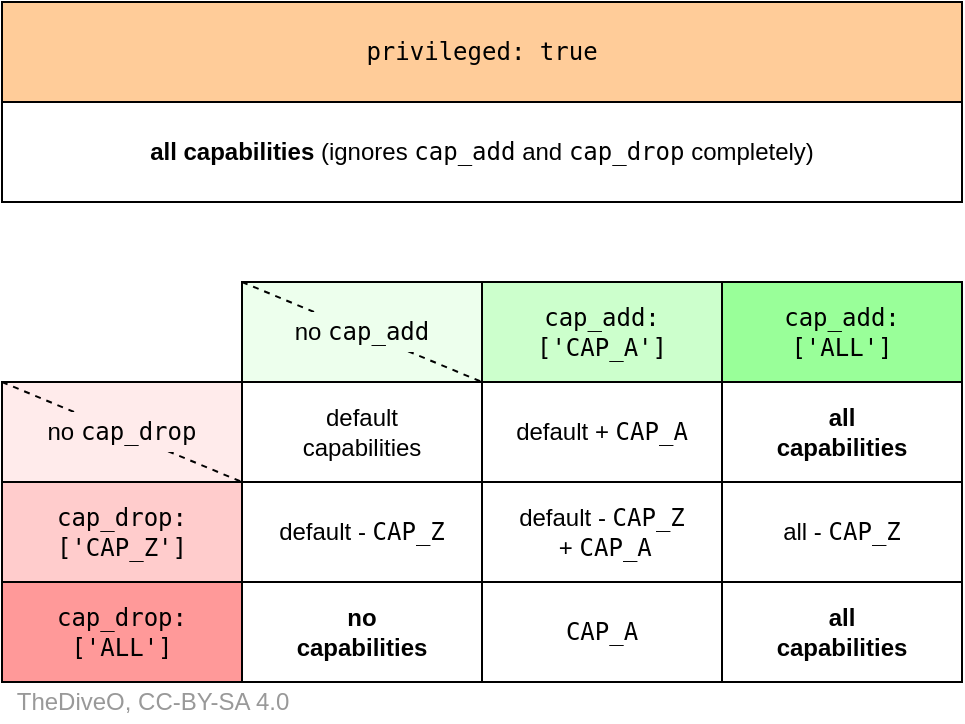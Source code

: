 <mxfile>
    <diagram id="xxXQhpsO8CIIqTGJruQP" name="Page-1">
        <mxGraphModel dx="315" dy="444" grid="1" gridSize="10" guides="1" tooltips="1" connect="1" arrows="1" fold="1" page="1" pageScale="1" pageWidth="720" pageHeight="560" math="0" shadow="0">
            <root>
                <mxCell id="0"/>
                <mxCell id="1" parent="0"/>
                <mxCell id="FxhufUaBj3sl9I_H6THa-2" value="default&lt;br&gt;capabilities" style="rounded=0;whiteSpace=wrap;html=1;" parent="1" vertex="1">
                    <mxGeometry x="120" y="190" width="120" height="50" as="geometry"/>
                </mxCell>
                <mxCell id="FxhufUaBj3sl9I_H6THa-3" value="" style="rounded=0;whiteSpace=wrap;html=1;fillColor=#EDFFED;" parent="1" vertex="1">
                    <mxGeometry x="120" y="140" width="120" height="50" as="geometry"/>
                </mxCell>
                <mxCell id="FxhufUaBj3sl9I_H6THa-4" value="&lt;font face=&quot;monospace&quot;&gt;cap_add:&lt;br&gt;['CAP_A']&lt;/font&gt;" style="rounded=0;whiteSpace=wrap;html=1;fillColor=#CCFFCC;" parent="1" vertex="1">
                    <mxGeometry x="240" y="140" width="120" height="50" as="geometry"/>
                </mxCell>
                <mxCell id="FxhufUaBj3sl9I_H6THa-6" value="default + &lt;font face=&quot;monospace&quot;&gt;CAP_A&lt;/font&gt;" style="rounded=0;whiteSpace=wrap;html=1;" parent="1" vertex="1">
                    <mxGeometry x="240" y="190" width="120" height="50" as="geometry"/>
                </mxCell>
                <mxCell id="FxhufUaBj3sl9I_H6THa-7" value="&lt;font face=&quot;monospace&quot;&gt;cap_add:&lt;br&gt;['ALL']&lt;/font&gt;" style="rounded=0;whiteSpace=wrap;html=1;fillColor=#99FF99;" parent="1" vertex="1">
                    <mxGeometry x="360" y="140" width="120" height="50" as="geometry"/>
                </mxCell>
                <mxCell id="FxhufUaBj3sl9I_H6THa-8" value="" style="rounded=0;whiteSpace=wrap;html=1;fillColor=#FFEBEB;" parent="1" vertex="1">
                    <mxGeometry y="190" width="120" height="50" as="geometry"/>
                </mxCell>
                <mxCell id="FxhufUaBj3sl9I_H6THa-9" value="" style="endArrow=none;html=1;rounded=0;fontFamily=monospace;exitX=0;exitY=0;exitDx=0;exitDy=0;entryX=1;entryY=0;entryDx=0;entryDy=0;dashed=1;" parent="1" source="FxhufUaBj3sl9I_H6THa-8" edge="1">
                    <mxGeometry width="50" height="50" relative="1" as="geometry">
                        <mxPoint x="190" y="420" as="sourcePoint"/>
                        <mxPoint x="120" y="240.0" as="targetPoint"/>
                    </mxGeometry>
                </mxCell>
                <mxCell id="FxhufUaBj3sl9I_H6THa-10" value="&lt;font face=&quot;monospace&quot;&gt;cap_drop:&lt;br&gt;['CAP_Z']&lt;/font&gt;" style="rounded=0;whiteSpace=wrap;html=1;fillColor=#FFCCCC;" parent="1" vertex="1">
                    <mxGeometry y="240" width="120" height="50" as="geometry"/>
                </mxCell>
                <mxCell id="FxhufUaBj3sl9I_H6THa-11" value="&lt;font face=&quot;monospace&quot;&gt;cap_drop:&lt;br&gt;['ALL']&lt;/font&gt;" style="rounded=0;whiteSpace=wrap;html=1;fillColor=#FF9999;" parent="1" vertex="1">
                    <mxGeometry y="290" width="120" height="50" as="geometry"/>
                </mxCell>
                <mxCell id="FxhufUaBj3sl9I_H6THa-12" value="&lt;b&gt;all&lt;br&gt;capabilities&lt;/b&gt;" style="rounded=0;whiteSpace=wrap;html=1;" parent="1" vertex="1">
                    <mxGeometry x="360" y="190" width="120" height="50" as="geometry"/>
                </mxCell>
                <mxCell id="FxhufUaBj3sl9I_H6THa-13" value="&lt;b&gt;all&lt;br&gt;capabilities&lt;/b&gt;" style="rounded=0;whiteSpace=wrap;html=1;fillColor=#FFFFFF;" parent="1" vertex="1">
                    <mxGeometry x="360" y="290" width="120" height="50" as="geometry"/>
                </mxCell>
                <mxCell id="FxhufUaBj3sl9I_H6THa-14" value="&lt;b&gt;no&lt;br&gt;capabilities&lt;/b&gt;" style="rounded=0;whiteSpace=wrap;html=1;" parent="1" vertex="1">
                    <mxGeometry x="120" y="290" width="120" height="50" as="geometry"/>
                </mxCell>
                <mxCell id="FxhufUaBj3sl9I_H6THa-15" value="&lt;font face=&quot;monospace&quot;&gt;CAP_A&lt;/font&gt;" style="rounded=0;whiteSpace=wrap;html=1;" parent="1" vertex="1">
                    <mxGeometry x="240" y="290" width="120" height="50" as="geometry"/>
                </mxCell>
                <mxCell id="FxhufUaBj3sl9I_H6THa-16" value="default -&amp;nbsp;&lt;font face=&quot;monospace&quot;&gt;CAP_Z&lt;/font&gt;" style="rounded=0;whiteSpace=wrap;html=1;" parent="1" vertex="1">
                    <mxGeometry x="120" y="240" width="120" height="50" as="geometry"/>
                </mxCell>
                <mxCell id="FxhufUaBj3sl9I_H6THa-17" value="default -&amp;nbsp;&lt;span style=&quot;font-family: monospace&quot;&gt;CAP_Z&lt;/span&gt;&lt;br&gt;&amp;nbsp;+&amp;nbsp;&lt;font face=&quot;monospace&quot;&gt;CAP_A&lt;/font&gt;" style="rounded=0;whiteSpace=wrap;html=1;" parent="1" vertex="1">
                    <mxGeometry x="240" y="240" width="120" height="50" as="geometry"/>
                </mxCell>
                <mxCell id="FxhufUaBj3sl9I_H6THa-18" value="all -&amp;nbsp;&lt;font face=&quot;monospace&quot;&gt;CAP_Z&lt;/font&gt;" style="rounded=0;whiteSpace=wrap;html=1;" parent="1" vertex="1">
                    <mxGeometry x="360" y="240" width="120" height="50" as="geometry"/>
                </mxCell>
                <mxCell id="FxhufUaBj3sl9I_H6THa-19" value="&lt;font face=&quot;monospace&quot;&gt;privileged: true&lt;/font&gt;" style="rounded=0;whiteSpace=wrap;html=1;fillColor=#FFCC99;" parent="1" vertex="1">
                    <mxGeometry width="480" height="50" as="geometry"/>
                </mxCell>
                <mxCell id="FxhufUaBj3sl9I_H6THa-20" value="&lt;b&gt;all capabilities&lt;/b&gt; (ignores &lt;font face=&quot;monospace&quot;&gt;cap_add&lt;/font&gt; and &lt;font face=&quot;monospace&quot;&gt;cap_drop&lt;/font&gt; completely)" style="rounded=0;whiteSpace=wrap;html=1;" parent="1" vertex="1">
                    <mxGeometry y="50" width="480" height="50" as="geometry"/>
                </mxCell>
                <mxCell id="90SJg4g6pCN0UQmAiP3m-1" value="TheDiveO, CC-BY-SA 4.0" style="text;html=1;resizable=0;autosize=1;align=center;verticalAlign=middle;points=[];fillColor=none;strokeColor=none;rounded=0;fontColor=#999999;" parent="1" vertex="1">
                    <mxGeometry y="340" width="150" height="20" as="geometry"/>
                </mxCell>
                <mxCell id="3" value="no&amp;nbsp;&lt;font face=&quot;monospace&quot;&gt;cap_drop&lt;/font&gt;" style="text;html=1;strokeColor=none;align=center;verticalAlign=middle;whiteSpace=wrap;rounded=0;fillColor=#FFEBEB;" vertex="1" parent="1">
                    <mxGeometry x="20" y="205" width="80" height="20" as="geometry"/>
                </mxCell>
                <mxCell id="7" value="" style="endArrow=none;html=1;rounded=0;fontFamily=monospace;exitX=0;exitY=0;exitDx=0;exitDy=0;entryX=1;entryY=1;entryDx=0;entryDy=0;dashed=1;" edge="1" parent="1" source="FxhufUaBj3sl9I_H6THa-3" target="FxhufUaBj3sl9I_H6THa-3">
                    <mxGeometry width="50" height="50" relative="1" as="geometry">
                        <mxPoint x="120" y="140" as="sourcePoint"/>
                        <mxPoint x="240" y="190" as="targetPoint"/>
                    </mxGeometry>
                </mxCell>
                <mxCell id="5" value="no&amp;nbsp;&lt;font face=&quot;monospace&quot;&gt;cap_add&lt;/font&gt;" style="text;html=1;strokeColor=none;align=center;verticalAlign=middle;whiteSpace=wrap;rounded=0;fillColor=#EDFFED;" vertex="1" parent="1">
                    <mxGeometry x="140" y="155" width="80" height="20" as="geometry"/>
                </mxCell>
            </root>
        </mxGraphModel>
    </diagram>
</mxfile>